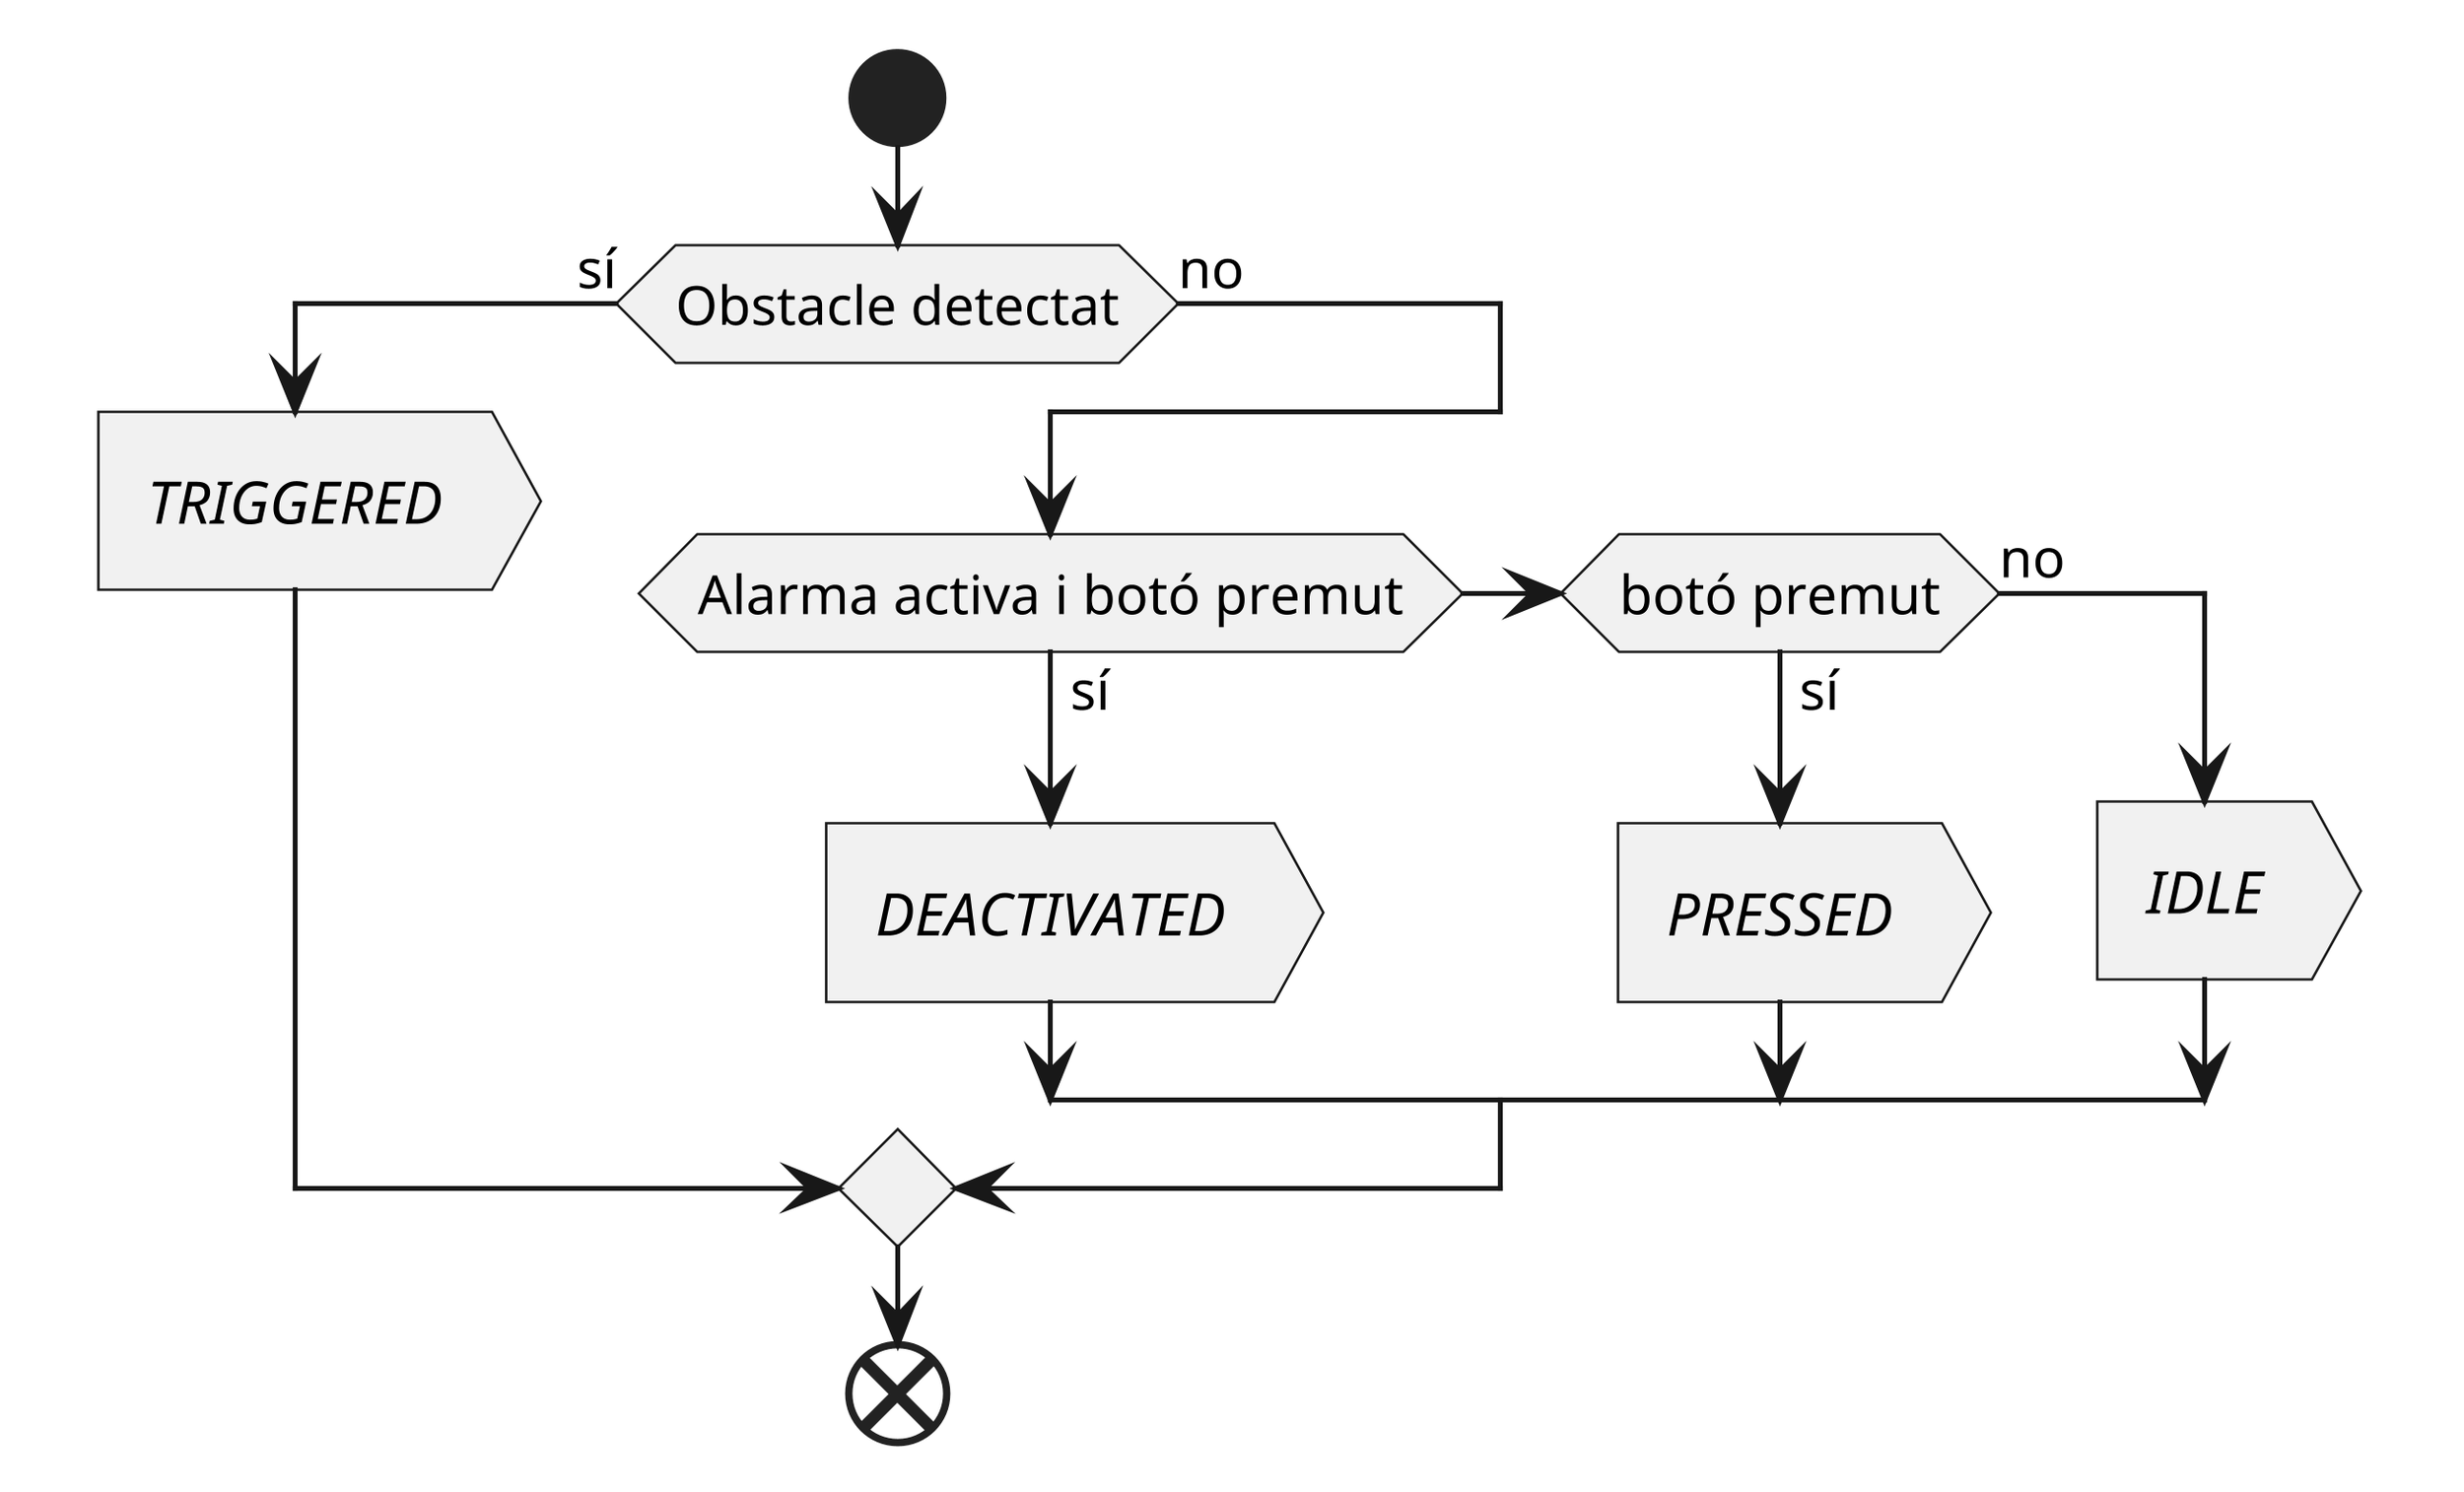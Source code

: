 @startuml
skinparam dpi 500
start
if (Obstacle detectat) is (sí) then
	://TRIGGERED//; <<output>>

else (no)
	if (Alarma activa i botó premut) is (sí) then
		://DEACTIVATED//; <<output>>
	else if (botó premut) is (sí) then
		://PRESSED//; <<output>>
	else (no)
		://IDLE//; <<output>>
	endif
endif
end
@enduml